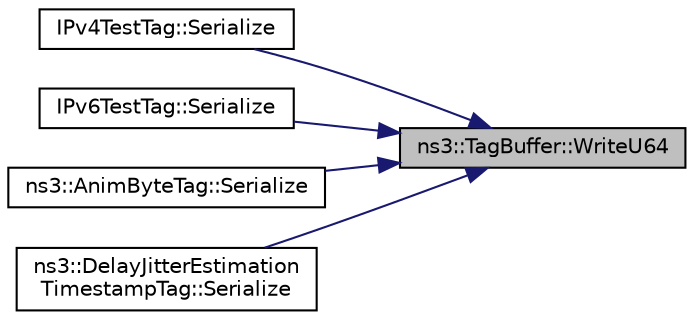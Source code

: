 digraph "ns3::TagBuffer::WriteU64"
{
 // LATEX_PDF_SIZE
  edge [fontname="Helvetica",fontsize="10",labelfontname="Helvetica",labelfontsize="10"];
  node [fontname="Helvetica",fontsize="10",shape=record];
  rankdir="RL";
  Node1 [label="ns3::TagBuffer::WriteU64",height=0.2,width=0.4,color="black", fillcolor="grey75", style="filled", fontcolor="black",tooltip=" "];
  Node1 -> Node2 [dir="back",color="midnightblue",fontsize="10",style="solid",fontname="Helvetica"];
  Node2 [label="IPv4TestTag::Serialize",height=0.2,width=0.4,color="black", fillcolor="white", style="filled",URL="$class_i_pv4_test_tag.html#adab77bd88abded5f75d6dcc35d455413",tooltip=" "];
  Node1 -> Node3 [dir="back",color="midnightblue",fontsize="10",style="solid",fontname="Helvetica"];
  Node3 [label="IPv6TestTag::Serialize",height=0.2,width=0.4,color="black", fillcolor="white", style="filled",URL="$class_i_pv6_test_tag.html#a45c08477151265a0eed8d16c8fce71c5",tooltip=" "];
  Node1 -> Node4 [dir="back",color="midnightblue",fontsize="10",style="solid",fontname="Helvetica"];
  Node4 [label="ns3::AnimByteTag::Serialize",height=0.2,width=0.4,color="black", fillcolor="white", style="filled",URL="$classns3_1_1_anim_byte_tag.html#a3fc94a587c0da6e6cc27fc1137fe11ea",tooltip="Serialize function."];
  Node1 -> Node5 [dir="back",color="midnightblue",fontsize="10",style="solid",fontname="Helvetica"];
  Node5 [label="ns3::DelayJitterEstimation\lTimestampTag::Serialize",height=0.2,width=0.4,color="black", fillcolor="white", style="filled",URL="$classns3_1_1_delay_jitter_estimation_timestamp_tag.html#aedf341c49799c61ab46136afadac56ee",tooltip=" "];
}
